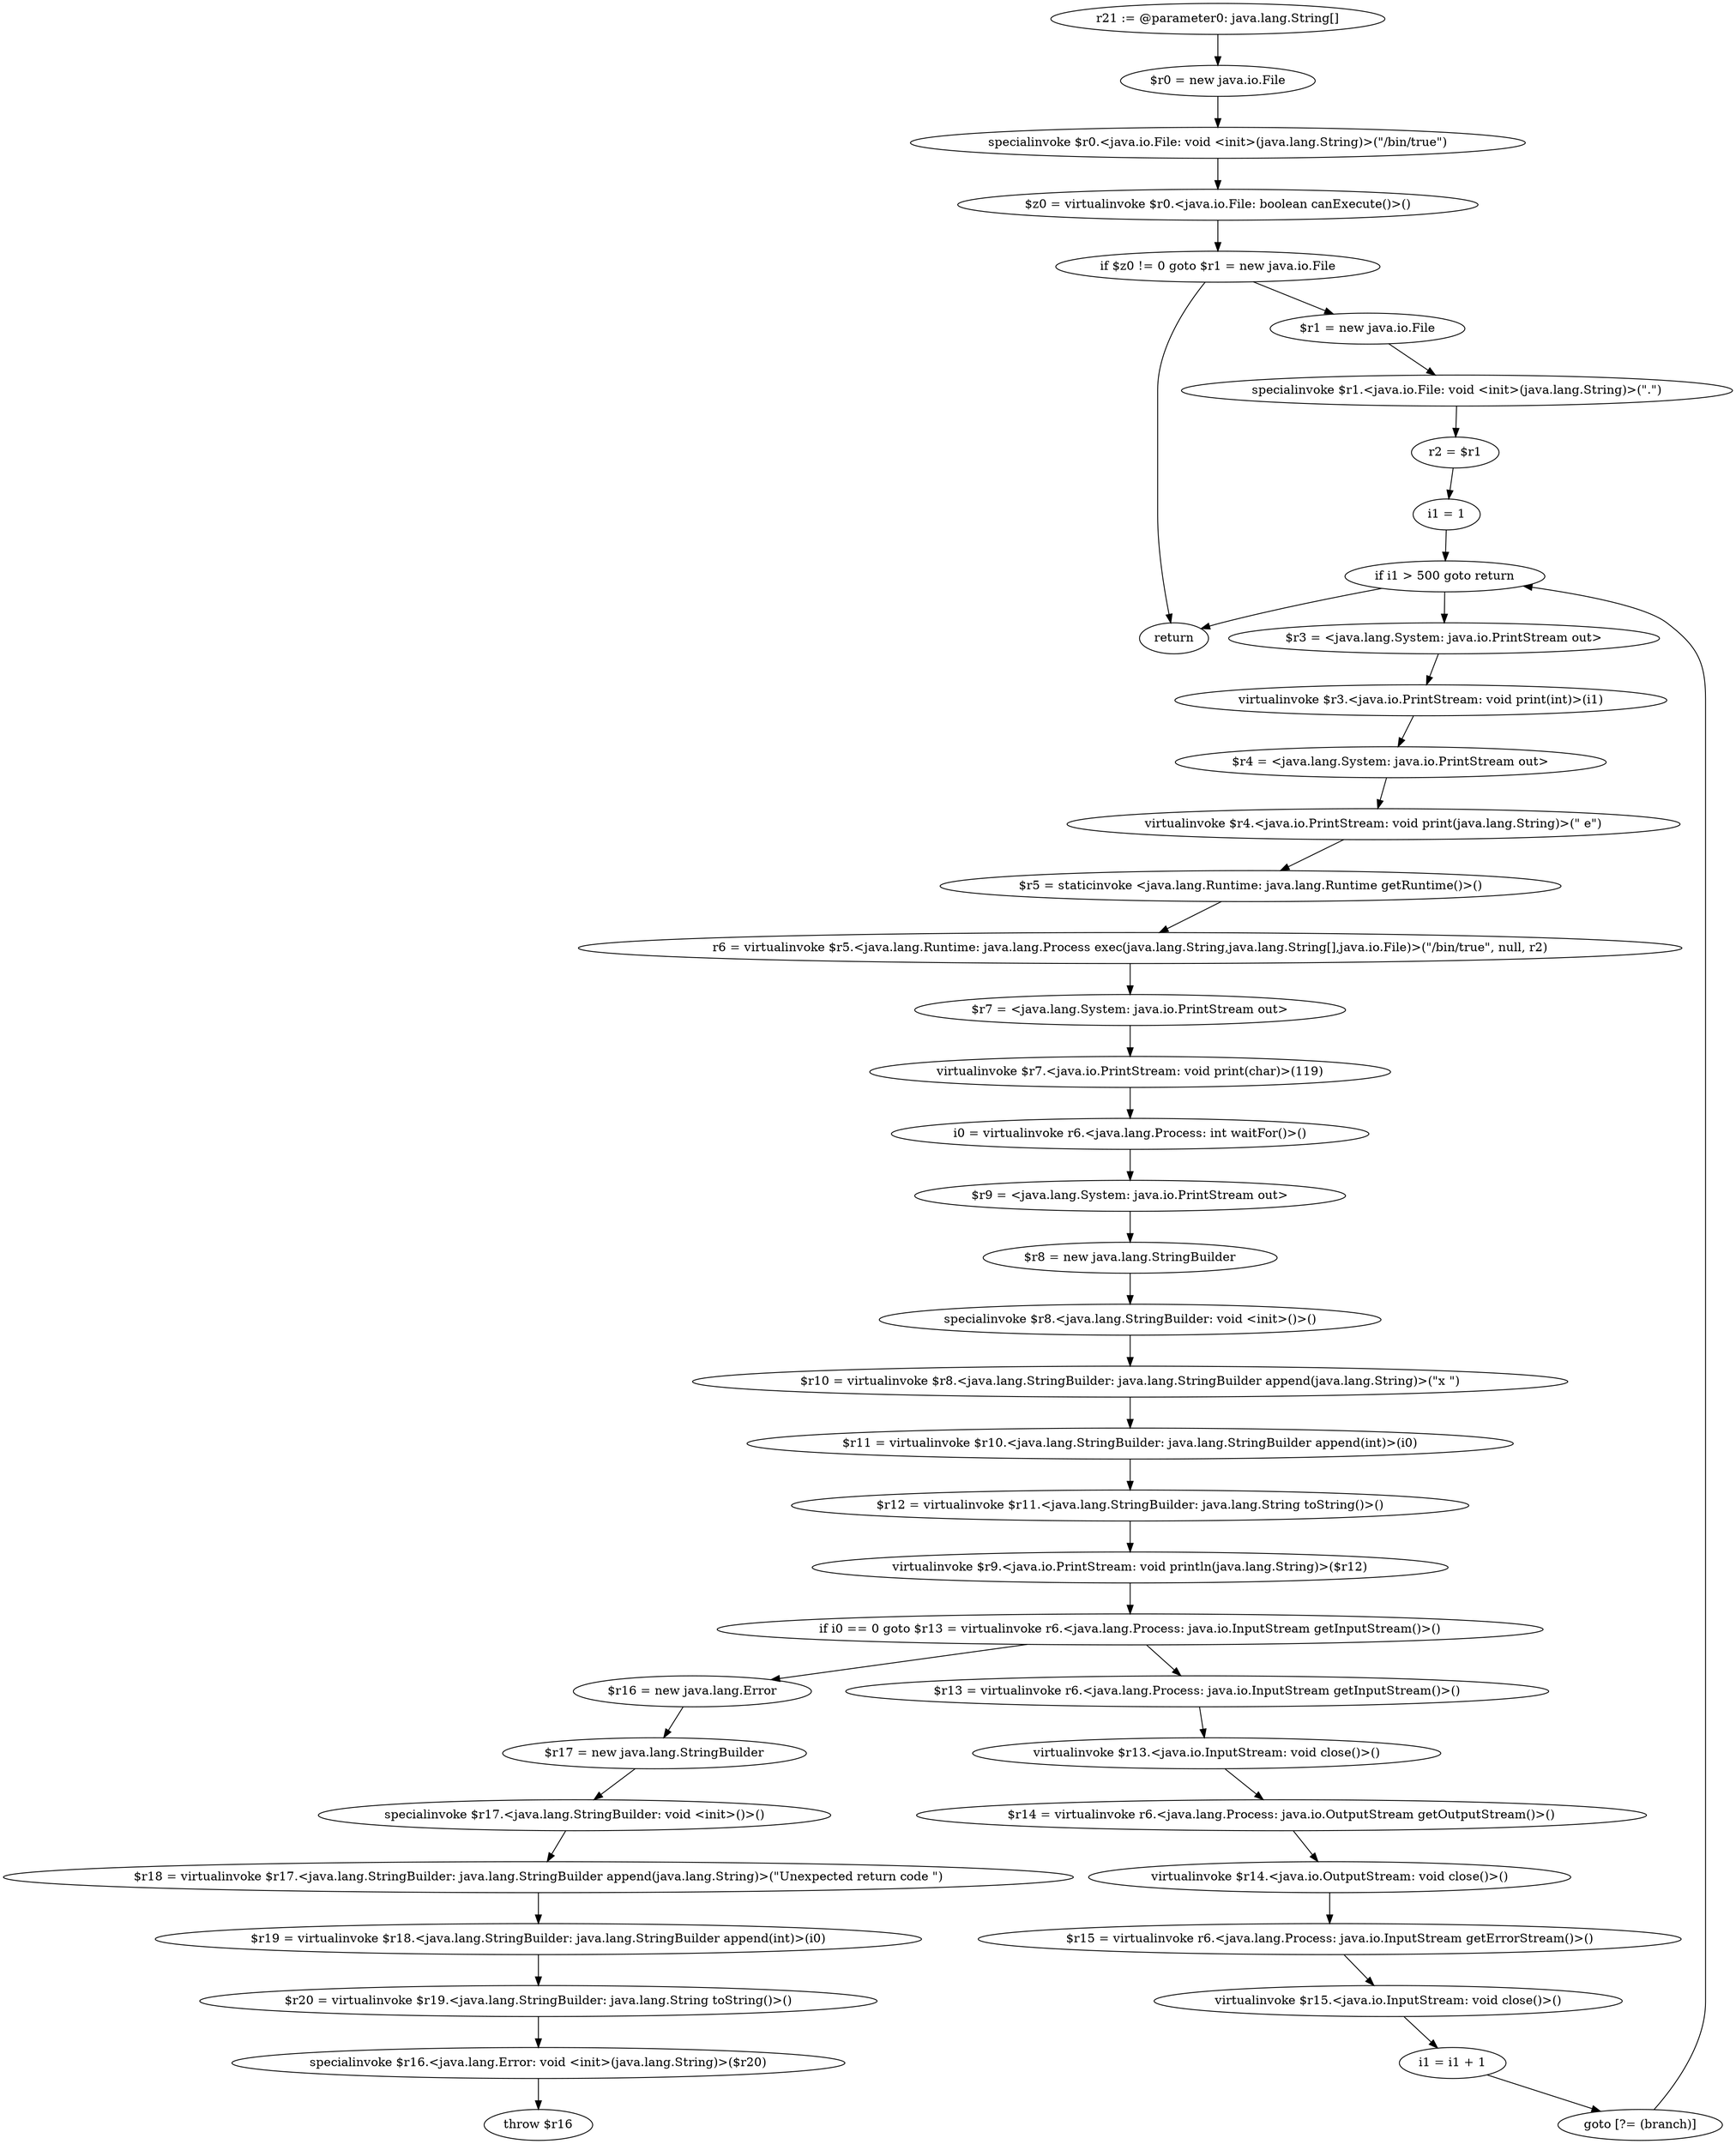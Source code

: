 digraph "unitGraph" {
    "r21 := @parameter0: java.lang.String[]"
    "$r0 = new java.io.File"
    "specialinvoke $r0.<java.io.File: void <init>(java.lang.String)>(\"/bin/true\")"
    "$z0 = virtualinvoke $r0.<java.io.File: boolean canExecute()>()"
    "if $z0 != 0 goto $r1 = new java.io.File"
    "return"
    "$r1 = new java.io.File"
    "specialinvoke $r1.<java.io.File: void <init>(java.lang.String)>(\".\")"
    "r2 = $r1"
    "i1 = 1"
    "if i1 > 500 goto return"
    "$r3 = <java.lang.System: java.io.PrintStream out>"
    "virtualinvoke $r3.<java.io.PrintStream: void print(int)>(i1)"
    "$r4 = <java.lang.System: java.io.PrintStream out>"
    "virtualinvoke $r4.<java.io.PrintStream: void print(java.lang.String)>(\" e\")"
    "$r5 = staticinvoke <java.lang.Runtime: java.lang.Runtime getRuntime()>()"
    "r6 = virtualinvoke $r5.<java.lang.Runtime: java.lang.Process exec(java.lang.String,java.lang.String[],java.io.File)>(\"/bin/true\", null, r2)"
    "$r7 = <java.lang.System: java.io.PrintStream out>"
    "virtualinvoke $r7.<java.io.PrintStream: void print(char)>(119)"
    "i0 = virtualinvoke r6.<java.lang.Process: int waitFor()>()"
    "$r9 = <java.lang.System: java.io.PrintStream out>"
    "$r8 = new java.lang.StringBuilder"
    "specialinvoke $r8.<java.lang.StringBuilder: void <init>()>()"
    "$r10 = virtualinvoke $r8.<java.lang.StringBuilder: java.lang.StringBuilder append(java.lang.String)>(\"x \")"
    "$r11 = virtualinvoke $r10.<java.lang.StringBuilder: java.lang.StringBuilder append(int)>(i0)"
    "$r12 = virtualinvoke $r11.<java.lang.StringBuilder: java.lang.String toString()>()"
    "virtualinvoke $r9.<java.io.PrintStream: void println(java.lang.String)>($r12)"
    "if i0 == 0 goto $r13 = virtualinvoke r6.<java.lang.Process: java.io.InputStream getInputStream()>()"
    "$r16 = new java.lang.Error"
    "$r17 = new java.lang.StringBuilder"
    "specialinvoke $r17.<java.lang.StringBuilder: void <init>()>()"
    "$r18 = virtualinvoke $r17.<java.lang.StringBuilder: java.lang.StringBuilder append(java.lang.String)>(\"Unexpected return code \")"
    "$r19 = virtualinvoke $r18.<java.lang.StringBuilder: java.lang.StringBuilder append(int)>(i0)"
    "$r20 = virtualinvoke $r19.<java.lang.StringBuilder: java.lang.String toString()>()"
    "specialinvoke $r16.<java.lang.Error: void <init>(java.lang.String)>($r20)"
    "throw $r16"
    "$r13 = virtualinvoke r6.<java.lang.Process: java.io.InputStream getInputStream()>()"
    "virtualinvoke $r13.<java.io.InputStream: void close()>()"
    "$r14 = virtualinvoke r6.<java.lang.Process: java.io.OutputStream getOutputStream()>()"
    "virtualinvoke $r14.<java.io.OutputStream: void close()>()"
    "$r15 = virtualinvoke r6.<java.lang.Process: java.io.InputStream getErrorStream()>()"
    "virtualinvoke $r15.<java.io.InputStream: void close()>()"
    "i1 = i1 + 1"
    "goto [?= (branch)]"
    "r21 := @parameter0: java.lang.String[]"->"$r0 = new java.io.File";
    "$r0 = new java.io.File"->"specialinvoke $r0.<java.io.File: void <init>(java.lang.String)>(\"/bin/true\")";
    "specialinvoke $r0.<java.io.File: void <init>(java.lang.String)>(\"/bin/true\")"->"$z0 = virtualinvoke $r0.<java.io.File: boolean canExecute()>()";
    "$z0 = virtualinvoke $r0.<java.io.File: boolean canExecute()>()"->"if $z0 != 0 goto $r1 = new java.io.File";
    "if $z0 != 0 goto $r1 = new java.io.File"->"return";
    "if $z0 != 0 goto $r1 = new java.io.File"->"$r1 = new java.io.File";
    "$r1 = new java.io.File"->"specialinvoke $r1.<java.io.File: void <init>(java.lang.String)>(\".\")";
    "specialinvoke $r1.<java.io.File: void <init>(java.lang.String)>(\".\")"->"r2 = $r1";
    "r2 = $r1"->"i1 = 1";
    "i1 = 1"->"if i1 > 500 goto return";
    "if i1 > 500 goto return"->"$r3 = <java.lang.System: java.io.PrintStream out>";
    "if i1 > 500 goto return"->"return";
    "$r3 = <java.lang.System: java.io.PrintStream out>"->"virtualinvoke $r3.<java.io.PrintStream: void print(int)>(i1)";
    "virtualinvoke $r3.<java.io.PrintStream: void print(int)>(i1)"->"$r4 = <java.lang.System: java.io.PrintStream out>";
    "$r4 = <java.lang.System: java.io.PrintStream out>"->"virtualinvoke $r4.<java.io.PrintStream: void print(java.lang.String)>(\" e\")";
    "virtualinvoke $r4.<java.io.PrintStream: void print(java.lang.String)>(\" e\")"->"$r5 = staticinvoke <java.lang.Runtime: java.lang.Runtime getRuntime()>()";
    "$r5 = staticinvoke <java.lang.Runtime: java.lang.Runtime getRuntime()>()"->"r6 = virtualinvoke $r5.<java.lang.Runtime: java.lang.Process exec(java.lang.String,java.lang.String[],java.io.File)>(\"/bin/true\", null, r2)";
    "r6 = virtualinvoke $r5.<java.lang.Runtime: java.lang.Process exec(java.lang.String,java.lang.String[],java.io.File)>(\"/bin/true\", null, r2)"->"$r7 = <java.lang.System: java.io.PrintStream out>";
    "$r7 = <java.lang.System: java.io.PrintStream out>"->"virtualinvoke $r7.<java.io.PrintStream: void print(char)>(119)";
    "virtualinvoke $r7.<java.io.PrintStream: void print(char)>(119)"->"i0 = virtualinvoke r6.<java.lang.Process: int waitFor()>()";
    "i0 = virtualinvoke r6.<java.lang.Process: int waitFor()>()"->"$r9 = <java.lang.System: java.io.PrintStream out>";
    "$r9 = <java.lang.System: java.io.PrintStream out>"->"$r8 = new java.lang.StringBuilder";
    "$r8 = new java.lang.StringBuilder"->"specialinvoke $r8.<java.lang.StringBuilder: void <init>()>()";
    "specialinvoke $r8.<java.lang.StringBuilder: void <init>()>()"->"$r10 = virtualinvoke $r8.<java.lang.StringBuilder: java.lang.StringBuilder append(java.lang.String)>(\"x \")";
    "$r10 = virtualinvoke $r8.<java.lang.StringBuilder: java.lang.StringBuilder append(java.lang.String)>(\"x \")"->"$r11 = virtualinvoke $r10.<java.lang.StringBuilder: java.lang.StringBuilder append(int)>(i0)";
    "$r11 = virtualinvoke $r10.<java.lang.StringBuilder: java.lang.StringBuilder append(int)>(i0)"->"$r12 = virtualinvoke $r11.<java.lang.StringBuilder: java.lang.String toString()>()";
    "$r12 = virtualinvoke $r11.<java.lang.StringBuilder: java.lang.String toString()>()"->"virtualinvoke $r9.<java.io.PrintStream: void println(java.lang.String)>($r12)";
    "virtualinvoke $r9.<java.io.PrintStream: void println(java.lang.String)>($r12)"->"if i0 == 0 goto $r13 = virtualinvoke r6.<java.lang.Process: java.io.InputStream getInputStream()>()";
    "if i0 == 0 goto $r13 = virtualinvoke r6.<java.lang.Process: java.io.InputStream getInputStream()>()"->"$r16 = new java.lang.Error";
    "if i0 == 0 goto $r13 = virtualinvoke r6.<java.lang.Process: java.io.InputStream getInputStream()>()"->"$r13 = virtualinvoke r6.<java.lang.Process: java.io.InputStream getInputStream()>()";
    "$r16 = new java.lang.Error"->"$r17 = new java.lang.StringBuilder";
    "$r17 = new java.lang.StringBuilder"->"specialinvoke $r17.<java.lang.StringBuilder: void <init>()>()";
    "specialinvoke $r17.<java.lang.StringBuilder: void <init>()>()"->"$r18 = virtualinvoke $r17.<java.lang.StringBuilder: java.lang.StringBuilder append(java.lang.String)>(\"Unexpected return code \")";
    "$r18 = virtualinvoke $r17.<java.lang.StringBuilder: java.lang.StringBuilder append(java.lang.String)>(\"Unexpected return code \")"->"$r19 = virtualinvoke $r18.<java.lang.StringBuilder: java.lang.StringBuilder append(int)>(i0)";
    "$r19 = virtualinvoke $r18.<java.lang.StringBuilder: java.lang.StringBuilder append(int)>(i0)"->"$r20 = virtualinvoke $r19.<java.lang.StringBuilder: java.lang.String toString()>()";
    "$r20 = virtualinvoke $r19.<java.lang.StringBuilder: java.lang.String toString()>()"->"specialinvoke $r16.<java.lang.Error: void <init>(java.lang.String)>($r20)";
    "specialinvoke $r16.<java.lang.Error: void <init>(java.lang.String)>($r20)"->"throw $r16";
    "$r13 = virtualinvoke r6.<java.lang.Process: java.io.InputStream getInputStream()>()"->"virtualinvoke $r13.<java.io.InputStream: void close()>()";
    "virtualinvoke $r13.<java.io.InputStream: void close()>()"->"$r14 = virtualinvoke r6.<java.lang.Process: java.io.OutputStream getOutputStream()>()";
    "$r14 = virtualinvoke r6.<java.lang.Process: java.io.OutputStream getOutputStream()>()"->"virtualinvoke $r14.<java.io.OutputStream: void close()>()";
    "virtualinvoke $r14.<java.io.OutputStream: void close()>()"->"$r15 = virtualinvoke r6.<java.lang.Process: java.io.InputStream getErrorStream()>()";
    "$r15 = virtualinvoke r6.<java.lang.Process: java.io.InputStream getErrorStream()>()"->"virtualinvoke $r15.<java.io.InputStream: void close()>()";
    "virtualinvoke $r15.<java.io.InputStream: void close()>()"->"i1 = i1 + 1";
    "i1 = i1 + 1"->"goto [?= (branch)]";
    "goto [?= (branch)]"->"if i1 > 500 goto return";
}
